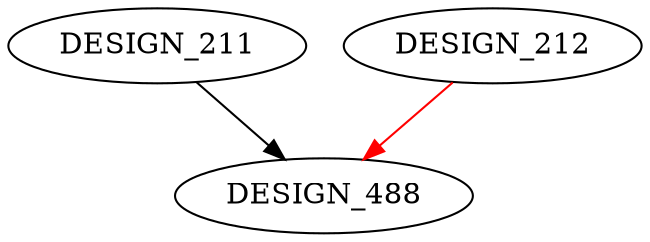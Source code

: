 digraph G {
    edge [color=black];
    DESIGN_211 -> DESIGN_488;
    edge [color=red];
    DESIGN_212 -> DESIGN_488;
}
